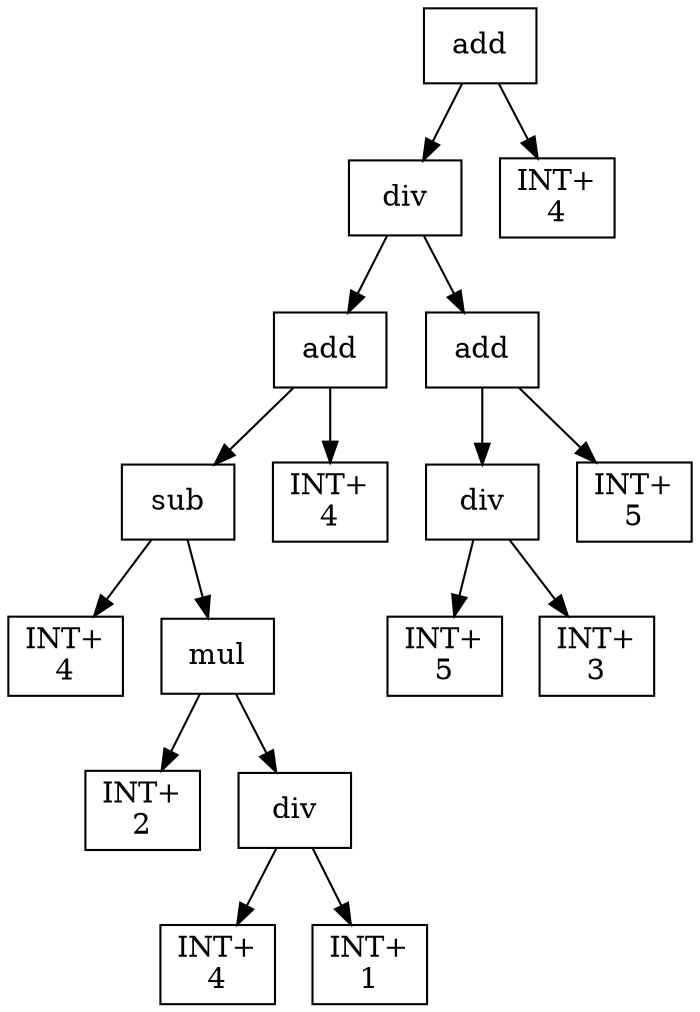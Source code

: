 digraph expr {
  node [shape=box];
  n1 [label="add"];
  n2 [label="div"];
  n3 [label="add"];
  n4 [label="sub"];
  n5 [label="INT+\n4"];
  n6 [label="mul"];
  n7 [label="INT+\n2"];
  n8 [label="div"];
  n9 [label="INT+\n4"];
  n10 [label="INT+\n1"];
  n8 -> n9;
  n8 -> n10;
  n6 -> n7;
  n6 -> n8;
  n4 -> n5;
  n4 -> n6;
  n11 [label="INT+\n4"];
  n3 -> n4;
  n3 -> n11;
  n12 [label="add"];
  n13 [label="div"];
  n14 [label="INT+\n5"];
  n15 [label="INT+\n3"];
  n13 -> n14;
  n13 -> n15;
  n16 [label="INT+\n5"];
  n12 -> n13;
  n12 -> n16;
  n2 -> n3;
  n2 -> n12;
  n17 [label="INT+\n4"];
  n1 -> n2;
  n1 -> n17;
}